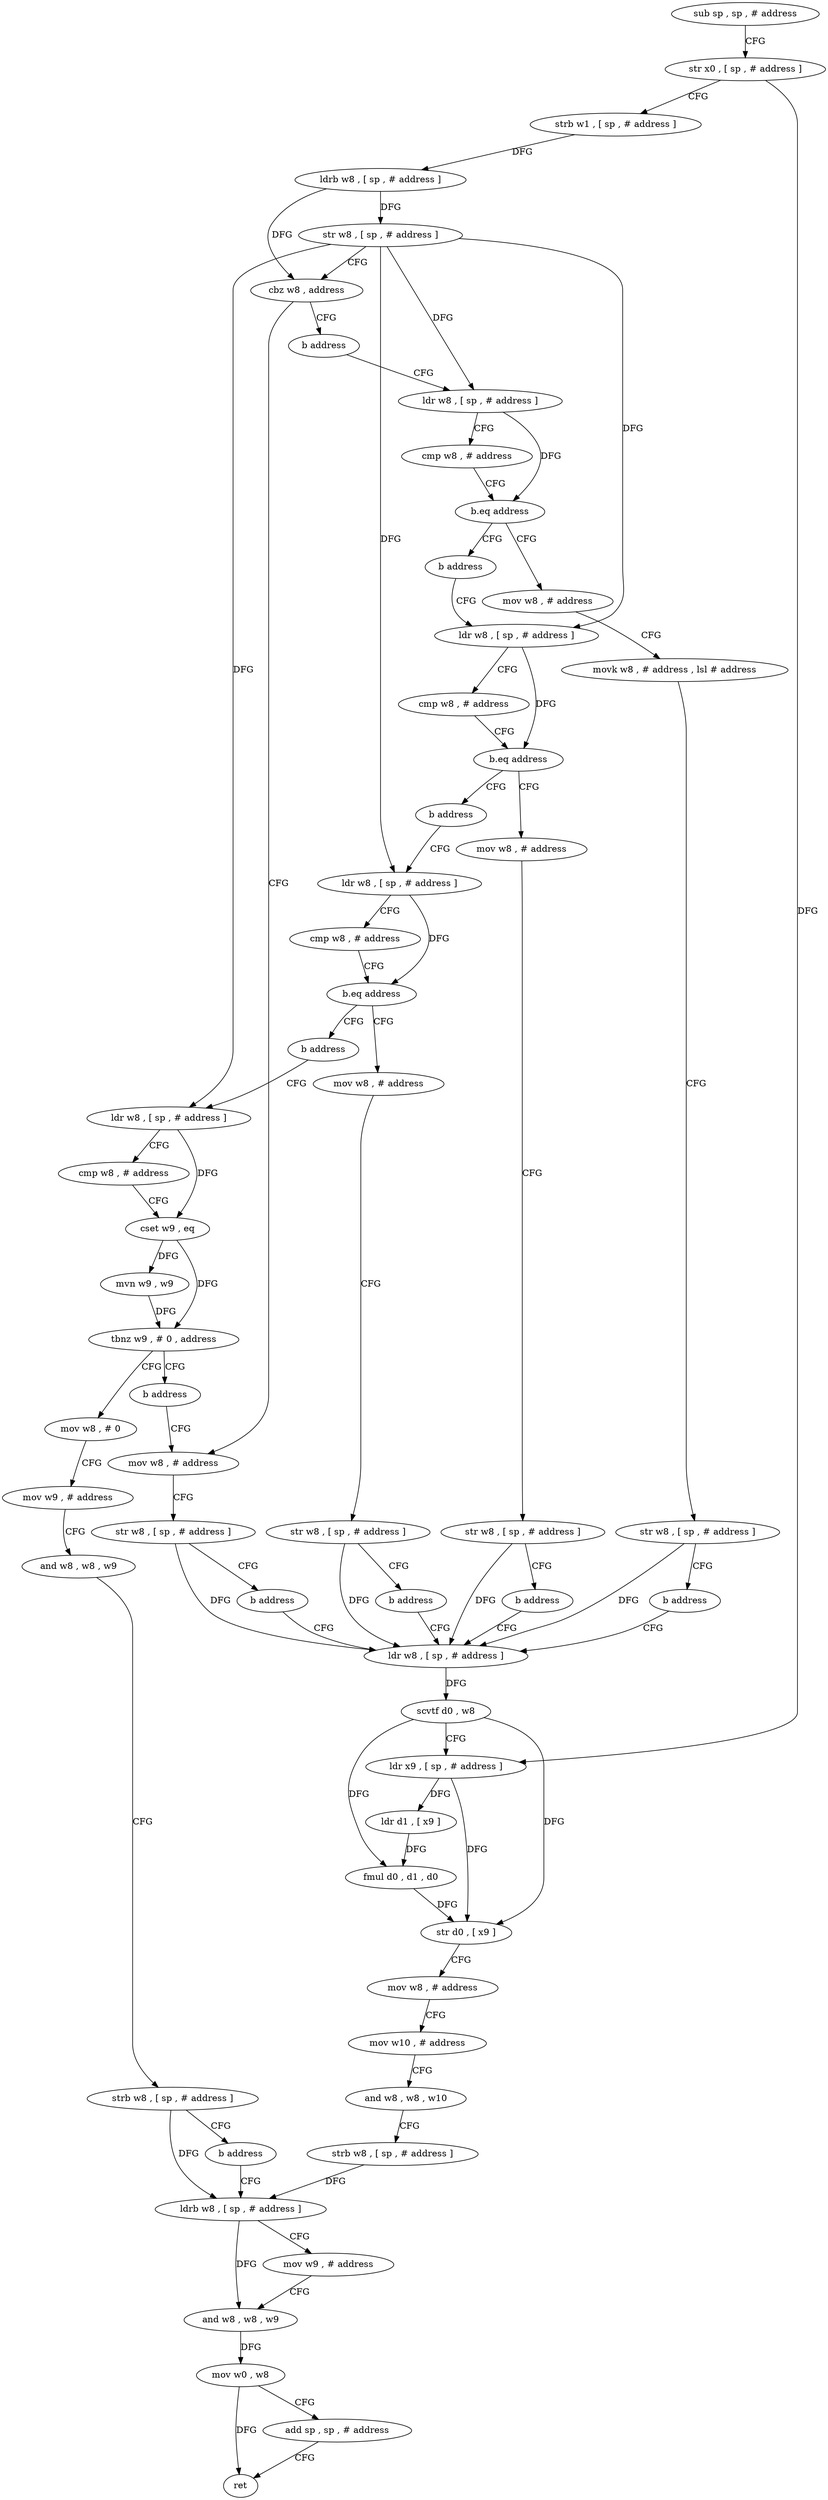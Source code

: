 digraph "func" {
"4201044" [label = "sub sp , sp , # address" ]
"4201048" [label = "str x0 , [ sp , # address ]" ]
"4201052" [label = "strb w1 , [ sp , # address ]" ]
"4201056" [label = "ldrb w8 , [ sp , # address ]" ]
"4201060" [label = "str w8 , [ sp , # address ]" ]
"4201064" [label = "cbz w8 , address" ]
"4201144" [label = "mov w8 , # address" ]
"4201068" [label = "b address" ]
"4201148" [label = "str w8 , [ sp , # address ]" ]
"4201152" [label = "b address" ]
"4201216" [label = "ldr w8 , [ sp , # address ]" ]
"4201072" [label = "ldr w8 , [ sp , # address ]" ]
"4201220" [label = "scvtf d0 , w8" ]
"4201224" [label = "ldr x9 , [ sp , # address ]" ]
"4201228" [label = "ldr d1 , [ x9 ]" ]
"4201232" [label = "fmul d0 , d1 , d0" ]
"4201236" [label = "str d0 , [ x9 ]" ]
"4201240" [label = "mov w8 , # address" ]
"4201244" [label = "mov w10 , # address" ]
"4201248" [label = "and w8 , w8 , w10" ]
"4201252" [label = "strb w8 , [ sp , # address ]" ]
"4201256" [label = "ldrb w8 , [ sp , # address ]" ]
"4201076" [label = "cmp w8 , # address" ]
"4201080" [label = "b.eq address" ]
"4201180" [label = "mov w8 , # address" ]
"4201084" [label = "b address" ]
"4201184" [label = "movk w8 , # address , lsl # address" ]
"4201188" [label = "str w8 , [ sp , # address ]" ]
"4201192" [label = "b address" ]
"4201088" [label = "ldr w8 , [ sp , # address ]" ]
"4201092" [label = "cmp w8 , # address" ]
"4201096" [label = "b.eq address" ]
"4201168" [label = "mov w8 , # address" ]
"4201100" [label = "b address" ]
"4201172" [label = "str w8 , [ sp , # address ]" ]
"4201176" [label = "b address" ]
"4201104" [label = "ldr w8 , [ sp , # address ]" ]
"4201108" [label = "cmp w8 , # address" ]
"4201112" [label = "b.eq address" ]
"4201156" [label = "mov w8 , # address" ]
"4201116" [label = "b address" ]
"4201160" [label = "str w8 , [ sp , # address ]" ]
"4201164" [label = "b address" ]
"4201120" [label = "ldr w8 , [ sp , # address ]" ]
"4201124" [label = "cmp w8 , # address" ]
"4201128" [label = "cset w9 , eq" ]
"4201132" [label = "mvn w9 , w9" ]
"4201136" [label = "tbnz w9 , # 0 , address" ]
"4201196" [label = "mov w8 , # 0" ]
"4201140" [label = "b address" ]
"4201200" [label = "mov w9 , # address" ]
"4201204" [label = "and w8 , w8 , w9" ]
"4201208" [label = "strb w8 , [ sp , # address ]" ]
"4201212" [label = "b address" ]
"4201260" [label = "mov w9 , # address" ]
"4201264" [label = "and w8 , w8 , w9" ]
"4201268" [label = "mov w0 , w8" ]
"4201272" [label = "add sp , sp , # address" ]
"4201276" [label = "ret" ]
"4201044" -> "4201048" [ label = "CFG" ]
"4201048" -> "4201052" [ label = "CFG" ]
"4201048" -> "4201224" [ label = "DFG" ]
"4201052" -> "4201056" [ label = "DFG" ]
"4201056" -> "4201060" [ label = "DFG" ]
"4201056" -> "4201064" [ label = "DFG" ]
"4201060" -> "4201064" [ label = "CFG" ]
"4201060" -> "4201072" [ label = "DFG" ]
"4201060" -> "4201088" [ label = "DFG" ]
"4201060" -> "4201104" [ label = "DFG" ]
"4201060" -> "4201120" [ label = "DFG" ]
"4201064" -> "4201144" [ label = "CFG" ]
"4201064" -> "4201068" [ label = "CFG" ]
"4201144" -> "4201148" [ label = "CFG" ]
"4201068" -> "4201072" [ label = "CFG" ]
"4201148" -> "4201152" [ label = "CFG" ]
"4201148" -> "4201216" [ label = "DFG" ]
"4201152" -> "4201216" [ label = "CFG" ]
"4201216" -> "4201220" [ label = "DFG" ]
"4201072" -> "4201076" [ label = "CFG" ]
"4201072" -> "4201080" [ label = "DFG" ]
"4201220" -> "4201224" [ label = "CFG" ]
"4201220" -> "4201232" [ label = "DFG" ]
"4201220" -> "4201236" [ label = "DFG" ]
"4201224" -> "4201228" [ label = "DFG" ]
"4201224" -> "4201236" [ label = "DFG" ]
"4201228" -> "4201232" [ label = "DFG" ]
"4201232" -> "4201236" [ label = "DFG" ]
"4201236" -> "4201240" [ label = "CFG" ]
"4201240" -> "4201244" [ label = "CFG" ]
"4201244" -> "4201248" [ label = "CFG" ]
"4201248" -> "4201252" [ label = "CFG" ]
"4201252" -> "4201256" [ label = "DFG" ]
"4201256" -> "4201260" [ label = "CFG" ]
"4201256" -> "4201264" [ label = "DFG" ]
"4201076" -> "4201080" [ label = "CFG" ]
"4201080" -> "4201180" [ label = "CFG" ]
"4201080" -> "4201084" [ label = "CFG" ]
"4201180" -> "4201184" [ label = "CFG" ]
"4201084" -> "4201088" [ label = "CFG" ]
"4201184" -> "4201188" [ label = "CFG" ]
"4201188" -> "4201192" [ label = "CFG" ]
"4201188" -> "4201216" [ label = "DFG" ]
"4201192" -> "4201216" [ label = "CFG" ]
"4201088" -> "4201092" [ label = "CFG" ]
"4201088" -> "4201096" [ label = "DFG" ]
"4201092" -> "4201096" [ label = "CFG" ]
"4201096" -> "4201168" [ label = "CFG" ]
"4201096" -> "4201100" [ label = "CFG" ]
"4201168" -> "4201172" [ label = "CFG" ]
"4201100" -> "4201104" [ label = "CFG" ]
"4201172" -> "4201176" [ label = "CFG" ]
"4201172" -> "4201216" [ label = "DFG" ]
"4201176" -> "4201216" [ label = "CFG" ]
"4201104" -> "4201108" [ label = "CFG" ]
"4201104" -> "4201112" [ label = "DFG" ]
"4201108" -> "4201112" [ label = "CFG" ]
"4201112" -> "4201156" [ label = "CFG" ]
"4201112" -> "4201116" [ label = "CFG" ]
"4201156" -> "4201160" [ label = "CFG" ]
"4201116" -> "4201120" [ label = "CFG" ]
"4201160" -> "4201164" [ label = "CFG" ]
"4201160" -> "4201216" [ label = "DFG" ]
"4201164" -> "4201216" [ label = "CFG" ]
"4201120" -> "4201124" [ label = "CFG" ]
"4201120" -> "4201128" [ label = "DFG" ]
"4201124" -> "4201128" [ label = "CFG" ]
"4201128" -> "4201132" [ label = "DFG" ]
"4201128" -> "4201136" [ label = "DFG" ]
"4201132" -> "4201136" [ label = "DFG" ]
"4201136" -> "4201196" [ label = "CFG" ]
"4201136" -> "4201140" [ label = "CFG" ]
"4201196" -> "4201200" [ label = "CFG" ]
"4201140" -> "4201144" [ label = "CFG" ]
"4201200" -> "4201204" [ label = "CFG" ]
"4201204" -> "4201208" [ label = "CFG" ]
"4201208" -> "4201212" [ label = "CFG" ]
"4201208" -> "4201256" [ label = "DFG" ]
"4201212" -> "4201256" [ label = "CFG" ]
"4201260" -> "4201264" [ label = "CFG" ]
"4201264" -> "4201268" [ label = "DFG" ]
"4201268" -> "4201272" [ label = "CFG" ]
"4201268" -> "4201276" [ label = "DFG" ]
"4201272" -> "4201276" [ label = "CFG" ]
}
